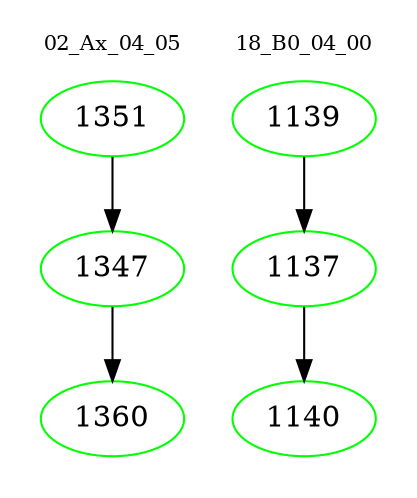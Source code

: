 digraph{
subgraph cluster_0 {
color = white
label = "02_Ax_04_05";
fontsize=10;
T0_1351 [label="1351", color="green"]
T0_1351 -> T0_1347 [color="black"]
T0_1347 [label="1347", color="green"]
T0_1347 -> T0_1360 [color="black"]
T0_1360 [label="1360", color="green"]
}
subgraph cluster_1 {
color = white
label = "18_B0_04_00";
fontsize=10;
T1_1139 [label="1139", color="green"]
T1_1139 -> T1_1137 [color="black"]
T1_1137 [label="1137", color="green"]
T1_1137 -> T1_1140 [color="black"]
T1_1140 [label="1140", color="green"]
}
}
